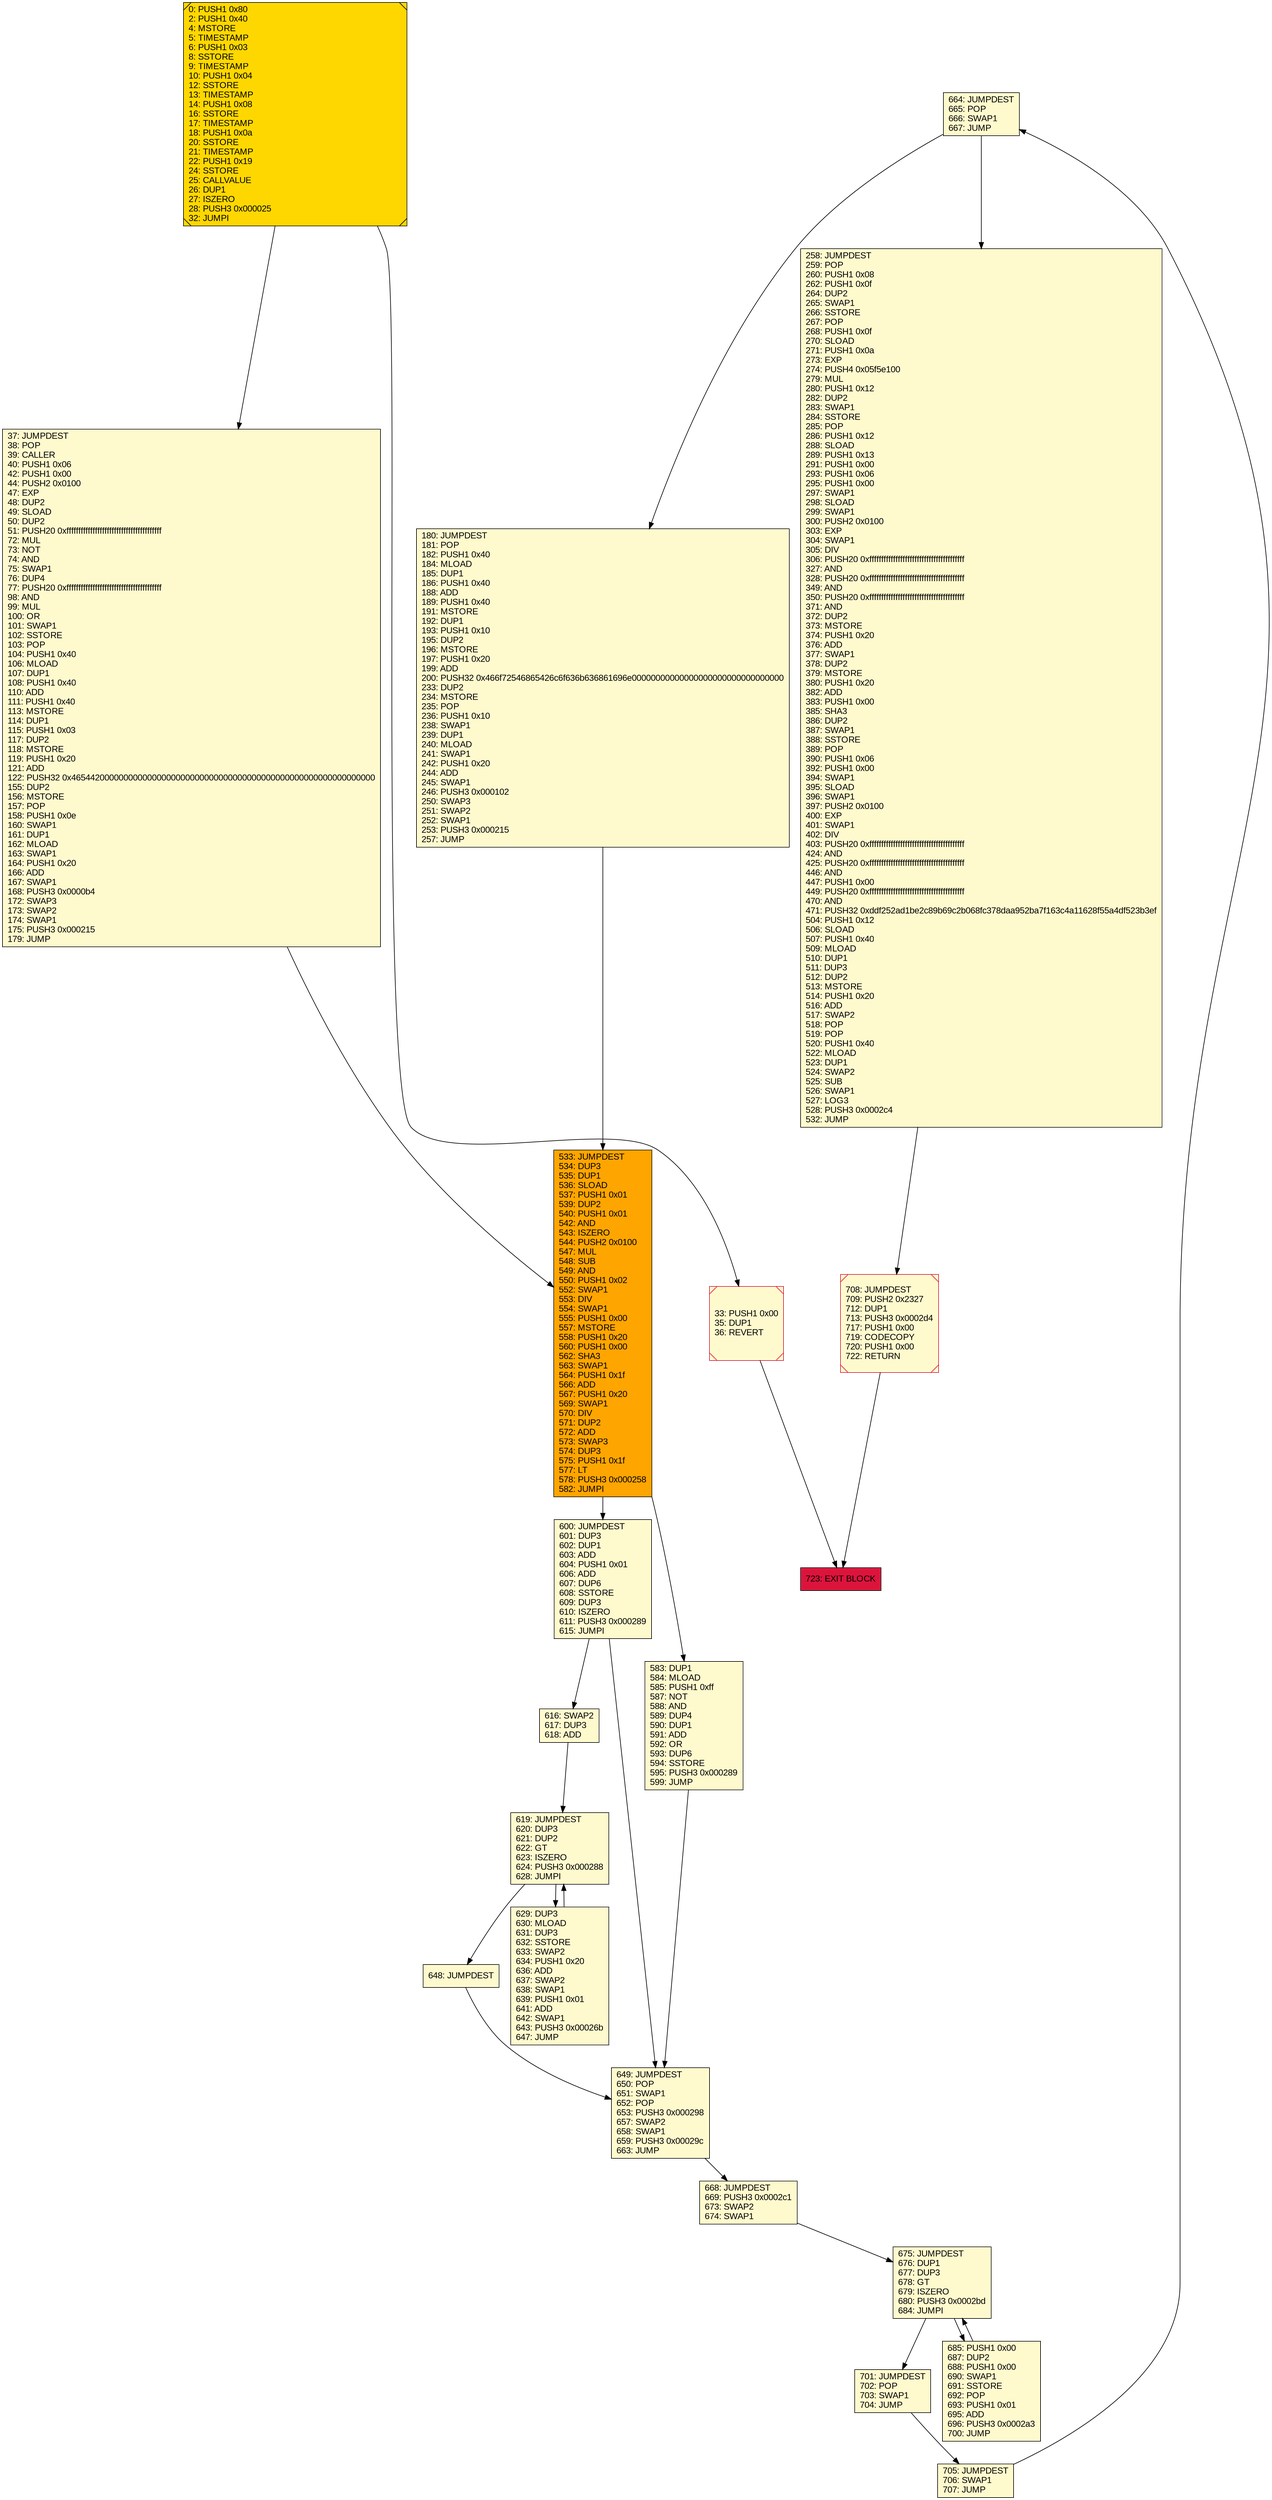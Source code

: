 digraph G {
bgcolor=transparent rankdir=UD;
node [shape=box style=filled color=black fillcolor=white fontname=arial fontcolor=black];
33 [label="33: PUSH1 0x00\l35: DUP1\l36: REVERT\l" fillcolor=lemonchiffon shape=Msquare color=crimson ];
600 [label="600: JUMPDEST\l601: DUP3\l602: DUP1\l603: ADD\l604: PUSH1 0x01\l606: ADD\l607: DUP6\l608: SSTORE\l609: DUP3\l610: ISZERO\l611: PUSH3 0x000289\l615: JUMPI\l" fillcolor=lemonchiffon ];
258 [label="258: JUMPDEST\l259: POP\l260: PUSH1 0x08\l262: PUSH1 0x0f\l264: DUP2\l265: SWAP1\l266: SSTORE\l267: POP\l268: PUSH1 0x0f\l270: SLOAD\l271: PUSH1 0x0a\l273: EXP\l274: PUSH4 0x05f5e100\l279: MUL\l280: PUSH1 0x12\l282: DUP2\l283: SWAP1\l284: SSTORE\l285: POP\l286: PUSH1 0x12\l288: SLOAD\l289: PUSH1 0x13\l291: PUSH1 0x00\l293: PUSH1 0x06\l295: PUSH1 0x00\l297: SWAP1\l298: SLOAD\l299: SWAP1\l300: PUSH2 0x0100\l303: EXP\l304: SWAP1\l305: DIV\l306: PUSH20 0xffffffffffffffffffffffffffffffffffffffff\l327: AND\l328: PUSH20 0xffffffffffffffffffffffffffffffffffffffff\l349: AND\l350: PUSH20 0xffffffffffffffffffffffffffffffffffffffff\l371: AND\l372: DUP2\l373: MSTORE\l374: PUSH1 0x20\l376: ADD\l377: SWAP1\l378: DUP2\l379: MSTORE\l380: PUSH1 0x20\l382: ADD\l383: PUSH1 0x00\l385: SHA3\l386: DUP2\l387: SWAP1\l388: SSTORE\l389: POP\l390: PUSH1 0x06\l392: PUSH1 0x00\l394: SWAP1\l395: SLOAD\l396: SWAP1\l397: PUSH2 0x0100\l400: EXP\l401: SWAP1\l402: DIV\l403: PUSH20 0xffffffffffffffffffffffffffffffffffffffff\l424: AND\l425: PUSH20 0xffffffffffffffffffffffffffffffffffffffff\l446: AND\l447: PUSH1 0x00\l449: PUSH20 0xffffffffffffffffffffffffffffffffffffffff\l470: AND\l471: PUSH32 0xddf252ad1be2c89b69c2b068fc378daa952ba7f163c4a11628f55a4df523b3ef\l504: PUSH1 0x12\l506: SLOAD\l507: PUSH1 0x40\l509: MLOAD\l510: DUP1\l511: DUP3\l512: DUP2\l513: MSTORE\l514: PUSH1 0x20\l516: ADD\l517: SWAP2\l518: POP\l519: POP\l520: PUSH1 0x40\l522: MLOAD\l523: DUP1\l524: SWAP2\l525: SUB\l526: SWAP1\l527: LOG3\l528: PUSH3 0x0002c4\l532: JUMP\l" fillcolor=lemonchiffon ];
629 [label="629: DUP3\l630: MLOAD\l631: DUP3\l632: SSTORE\l633: SWAP2\l634: PUSH1 0x20\l636: ADD\l637: SWAP2\l638: SWAP1\l639: PUSH1 0x01\l641: ADD\l642: SWAP1\l643: PUSH3 0x00026b\l647: JUMP\l" fillcolor=lemonchiffon ];
648 [label="648: JUMPDEST\l" fillcolor=lemonchiffon ];
583 [label="583: DUP1\l584: MLOAD\l585: PUSH1 0xff\l587: NOT\l588: AND\l589: DUP4\l590: DUP1\l591: ADD\l592: OR\l593: DUP6\l594: SSTORE\l595: PUSH3 0x000289\l599: JUMP\l" fillcolor=lemonchiffon ];
664 [label="664: JUMPDEST\l665: POP\l666: SWAP1\l667: JUMP\l" fillcolor=lemonchiffon ];
668 [label="668: JUMPDEST\l669: PUSH3 0x0002c1\l673: SWAP2\l674: SWAP1\l" fillcolor=lemonchiffon ];
616 [label="616: SWAP2\l617: DUP3\l618: ADD\l" fillcolor=lemonchiffon ];
649 [label="649: JUMPDEST\l650: POP\l651: SWAP1\l652: POP\l653: PUSH3 0x000298\l657: SWAP2\l658: SWAP1\l659: PUSH3 0x00029c\l663: JUMP\l" fillcolor=lemonchiffon ];
701 [label="701: JUMPDEST\l702: POP\l703: SWAP1\l704: JUMP\l" fillcolor=lemonchiffon ];
180 [label="180: JUMPDEST\l181: POP\l182: PUSH1 0x40\l184: MLOAD\l185: DUP1\l186: PUSH1 0x40\l188: ADD\l189: PUSH1 0x40\l191: MSTORE\l192: DUP1\l193: PUSH1 0x10\l195: DUP2\l196: MSTORE\l197: PUSH1 0x20\l199: ADD\l200: PUSH32 0x466f72546865426c6f636b636861696e00000000000000000000000000000000\l233: DUP2\l234: MSTORE\l235: POP\l236: PUSH1 0x10\l238: SWAP1\l239: DUP1\l240: MLOAD\l241: SWAP1\l242: PUSH1 0x20\l244: ADD\l245: SWAP1\l246: PUSH3 0x000102\l250: SWAP3\l251: SWAP2\l252: SWAP1\l253: PUSH3 0x000215\l257: JUMP\l" fillcolor=lemonchiffon ];
708 [label="708: JUMPDEST\l709: PUSH2 0x2327\l712: DUP1\l713: PUSH3 0x0002d4\l717: PUSH1 0x00\l719: CODECOPY\l720: PUSH1 0x00\l722: RETURN\l" fillcolor=lemonchiffon shape=Msquare color=crimson ];
685 [label="685: PUSH1 0x00\l687: DUP2\l688: PUSH1 0x00\l690: SWAP1\l691: SSTORE\l692: POP\l693: PUSH1 0x01\l695: ADD\l696: PUSH3 0x0002a3\l700: JUMP\l" fillcolor=lemonchiffon ];
619 [label="619: JUMPDEST\l620: DUP3\l621: DUP2\l622: GT\l623: ISZERO\l624: PUSH3 0x000288\l628: JUMPI\l" fillcolor=lemonchiffon ];
37 [label="37: JUMPDEST\l38: POP\l39: CALLER\l40: PUSH1 0x06\l42: PUSH1 0x00\l44: PUSH2 0x0100\l47: EXP\l48: DUP2\l49: SLOAD\l50: DUP2\l51: PUSH20 0xffffffffffffffffffffffffffffffffffffffff\l72: MUL\l73: NOT\l74: AND\l75: SWAP1\l76: DUP4\l77: PUSH20 0xffffffffffffffffffffffffffffffffffffffff\l98: AND\l99: MUL\l100: OR\l101: SWAP1\l102: SSTORE\l103: POP\l104: PUSH1 0x40\l106: MLOAD\l107: DUP1\l108: PUSH1 0x40\l110: ADD\l111: PUSH1 0x40\l113: MSTORE\l114: DUP1\l115: PUSH1 0x03\l117: DUP2\l118: MSTORE\l119: PUSH1 0x20\l121: ADD\l122: PUSH32 0x4654420000000000000000000000000000000000000000000000000000000000\l155: DUP2\l156: MSTORE\l157: POP\l158: PUSH1 0x0e\l160: SWAP1\l161: DUP1\l162: MLOAD\l163: SWAP1\l164: PUSH1 0x20\l166: ADD\l167: SWAP1\l168: PUSH3 0x0000b4\l172: SWAP3\l173: SWAP2\l174: SWAP1\l175: PUSH3 0x000215\l179: JUMP\l" fillcolor=lemonchiffon ];
723 [label="723: EXIT BLOCK\l" fillcolor=crimson ];
705 [label="705: JUMPDEST\l706: SWAP1\l707: JUMP\l" fillcolor=lemonchiffon ];
533 [label="533: JUMPDEST\l534: DUP3\l535: DUP1\l536: SLOAD\l537: PUSH1 0x01\l539: DUP2\l540: PUSH1 0x01\l542: AND\l543: ISZERO\l544: PUSH2 0x0100\l547: MUL\l548: SUB\l549: AND\l550: PUSH1 0x02\l552: SWAP1\l553: DIV\l554: SWAP1\l555: PUSH1 0x00\l557: MSTORE\l558: PUSH1 0x20\l560: PUSH1 0x00\l562: SHA3\l563: SWAP1\l564: PUSH1 0x1f\l566: ADD\l567: PUSH1 0x20\l569: SWAP1\l570: DIV\l571: DUP2\l572: ADD\l573: SWAP3\l574: DUP3\l575: PUSH1 0x1f\l577: LT\l578: PUSH3 0x000258\l582: JUMPI\l" fillcolor=orange ];
0 [label="0: PUSH1 0x80\l2: PUSH1 0x40\l4: MSTORE\l5: TIMESTAMP\l6: PUSH1 0x03\l8: SSTORE\l9: TIMESTAMP\l10: PUSH1 0x04\l12: SSTORE\l13: TIMESTAMP\l14: PUSH1 0x08\l16: SSTORE\l17: TIMESTAMP\l18: PUSH1 0x0a\l20: SSTORE\l21: TIMESTAMP\l22: PUSH1 0x19\l24: SSTORE\l25: CALLVALUE\l26: DUP1\l27: ISZERO\l28: PUSH3 0x000025\l32: JUMPI\l" fillcolor=lemonchiffon shape=Msquare fillcolor=gold ];
675 [label="675: JUMPDEST\l676: DUP1\l677: DUP3\l678: GT\l679: ISZERO\l680: PUSH3 0x0002bd\l684: JUMPI\l" fillcolor=lemonchiffon ];
708 -> 723;
583 -> 649;
664 -> 258;
0 -> 37;
533 -> 583;
33 -> 723;
675 -> 701;
258 -> 708;
619 -> 648;
664 -> 180;
701 -> 705;
0 -> 33;
37 -> 533;
649 -> 668;
180 -> 533;
648 -> 649;
600 -> 616;
600 -> 649;
675 -> 685;
685 -> 675;
619 -> 629;
629 -> 619;
533 -> 600;
668 -> 675;
616 -> 619;
705 -> 664;
}